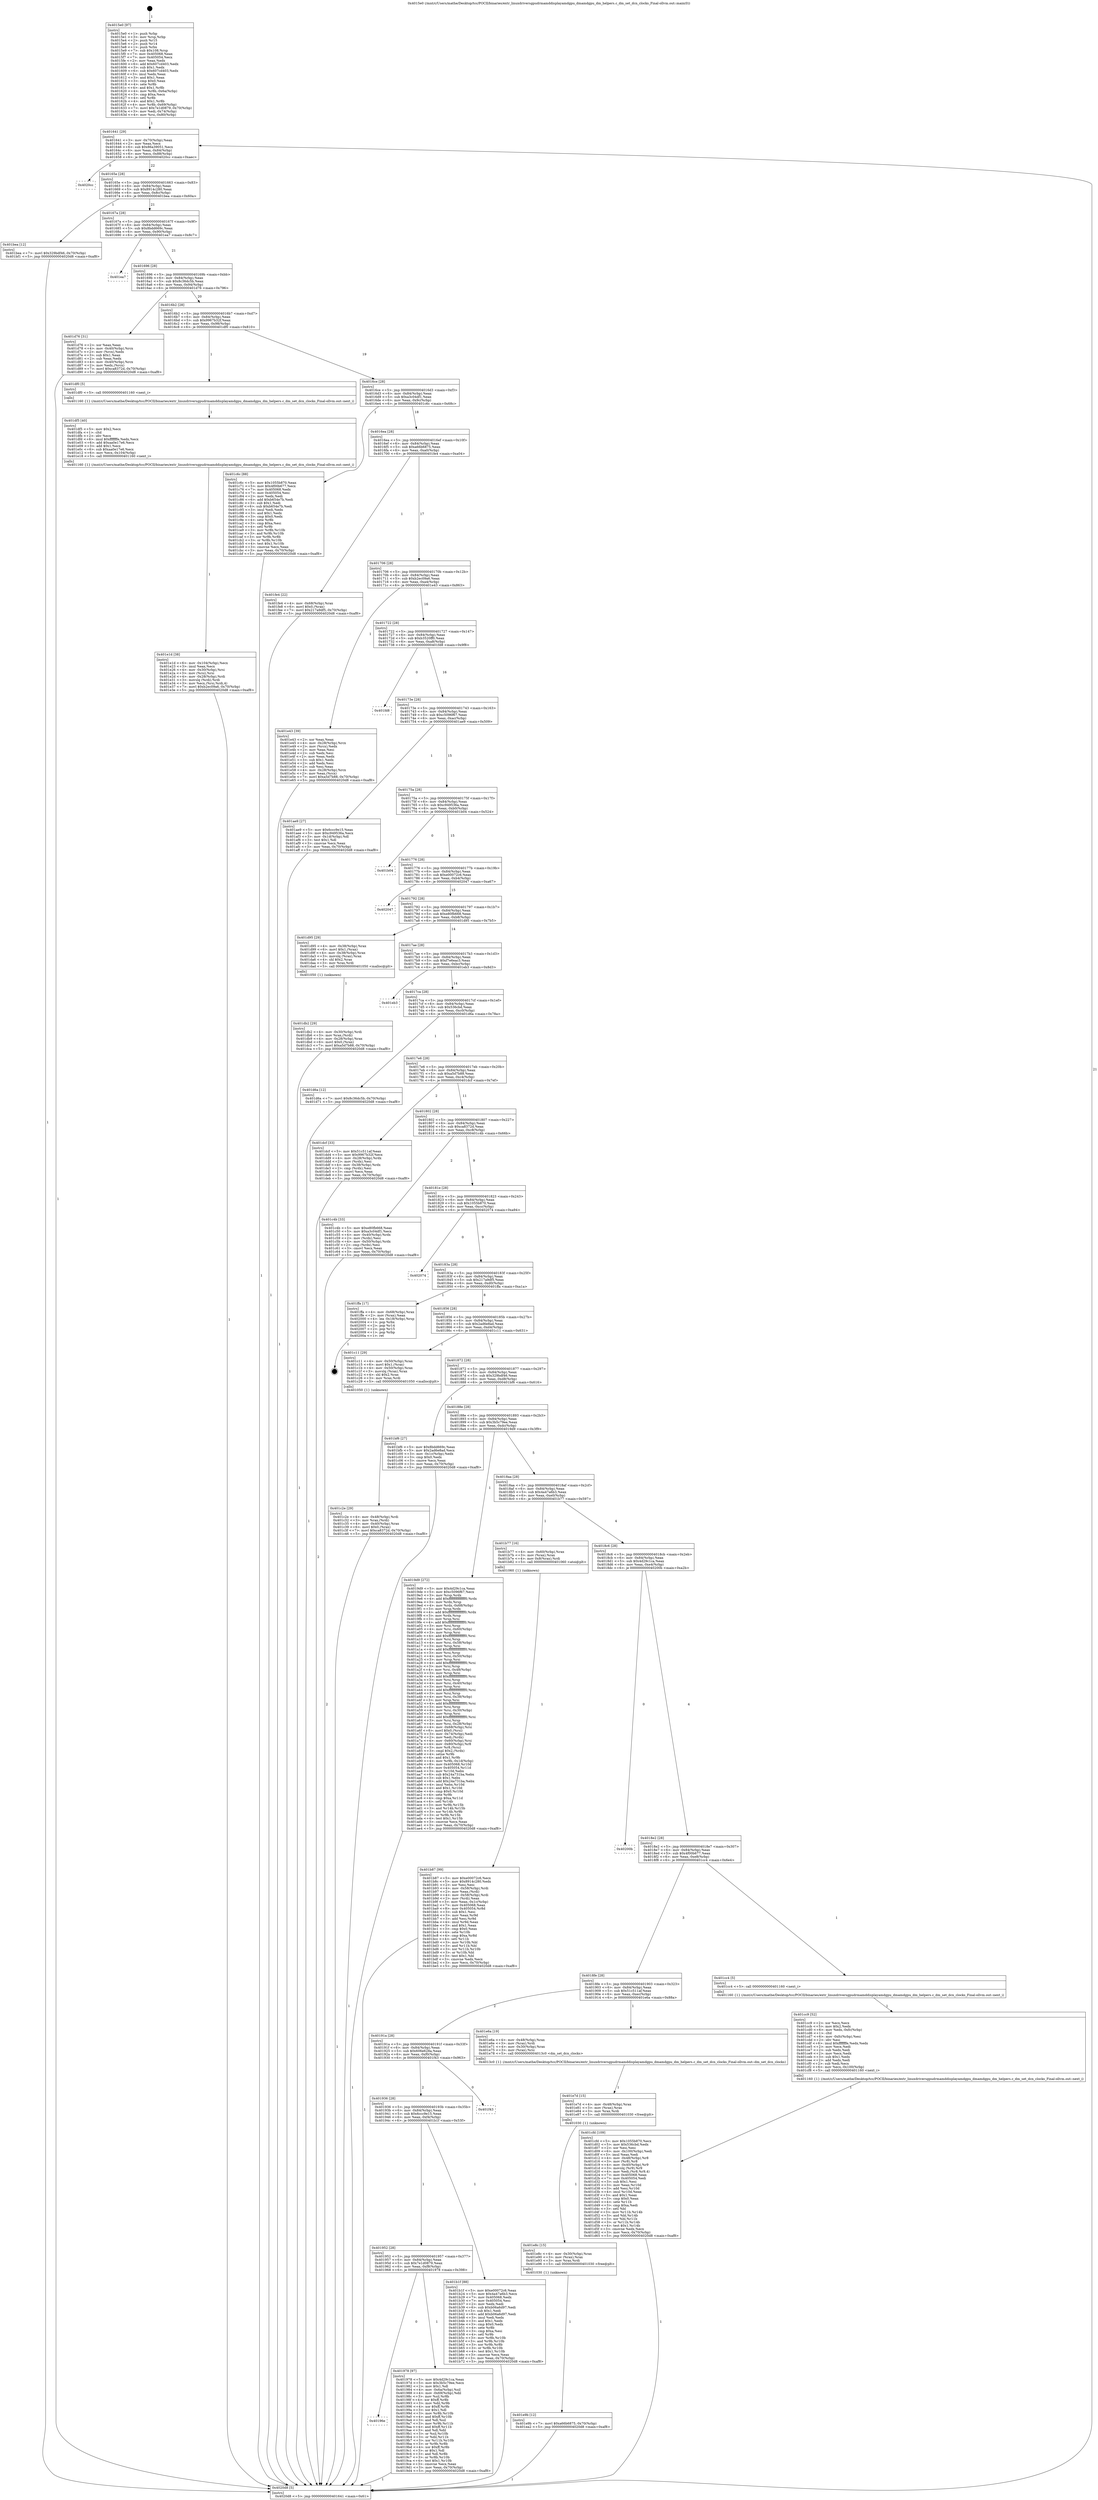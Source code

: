 digraph "0x4015e0" {
  label = "0x4015e0 (/mnt/c/Users/mathe/Desktop/tcc/POCII/binaries/extr_linuxdriversgpudrmamddisplayamdgpu_dmamdgpu_dm_helpers.c_dm_set_dcn_clocks_Final-ollvm.out::main(0))"
  labelloc = "t"
  node[shape=record]

  Entry [label="",width=0.3,height=0.3,shape=circle,fillcolor=black,style=filled]
  "0x401641" [label="{
     0x401641 [29]\l
     | [instrs]\l
     &nbsp;&nbsp;0x401641 \<+3\>: mov -0x70(%rbp),%eax\l
     &nbsp;&nbsp;0x401644 \<+2\>: mov %eax,%ecx\l
     &nbsp;&nbsp;0x401646 \<+6\>: sub $0x86a39051,%ecx\l
     &nbsp;&nbsp;0x40164c \<+6\>: mov %eax,-0x84(%rbp)\l
     &nbsp;&nbsp;0x401652 \<+6\>: mov %ecx,-0x88(%rbp)\l
     &nbsp;&nbsp;0x401658 \<+6\>: je 00000000004020cc \<main+0xaec\>\l
  }"]
  "0x4020cc" [label="{
     0x4020cc\l
  }", style=dashed]
  "0x40165e" [label="{
     0x40165e [28]\l
     | [instrs]\l
     &nbsp;&nbsp;0x40165e \<+5\>: jmp 0000000000401663 \<main+0x83\>\l
     &nbsp;&nbsp;0x401663 \<+6\>: mov -0x84(%rbp),%eax\l
     &nbsp;&nbsp;0x401669 \<+5\>: sub $0x8914c280,%eax\l
     &nbsp;&nbsp;0x40166e \<+6\>: mov %eax,-0x8c(%rbp)\l
     &nbsp;&nbsp;0x401674 \<+6\>: je 0000000000401bea \<main+0x60a\>\l
  }"]
  Exit [label="",width=0.3,height=0.3,shape=circle,fillcolor=black,style=filled,peripheries=2]
  "0x401bea" [label="{
     0x401bea [12]\l
     | [instrs]\l
     &nbsp;&nbsp;0x401bea \<+7\>: movl $0x329bdf46,-0x70(%rbp)\l
     &nbsp;&nbsp;0x401bf1 \<+5\>: jmp 00000000004020d8 \<main+0xaf8\>\l
  }"]
  "0x40167a" [label="{
     0x40167a [28]\l
     | [instrs]\l
     &nbsp;&nbsp;0x40167a \<+5\>: jmp 000000000040167f \<main+0x9f\>\l
     &nbsp;&nbsp;0x40167f \<+6\>: mov -0x84(%rbp),%eax\l
     &nbsp;&nbsp;0x401685 \<+5\>: sub $0x8bdd669c,%eax\l
     &nbsp;&nbsp;0x40168a \<+6\>: mov %eax,-0x90(%rbp)\l
     &nbsp;&nbsp;0x401690 \<+6\>: je 0000000000401ea7 \<main+0x8c7\>\l
  }"]
  "0x401e9b" [label="{
     0x401e9b [12]\l
     | [instrs]\l
     &nbsp;&nbsp;0x401e9b \<+7\>: movl $0xa66b6875,-0x70(%rbp)\l
     &nbsp;&nbsp;0x401ea2 \<+5\>: jmp 00000000004020d8 \<main+0xaf8\>\l
  }"]
  "0x401ea7" [label="{
     0x401ea7\l
  }", style=dashed]
  "0x401696" [label="{
     0x401696 [28]\l
     | [instrs]\l
     &nbsp;&nbsp;0x401696 \<+5\>: jmp 000000000040169b \<main+0xbb\>\l
     &nbsp;&nbsp;0x40169b \<+6\>: mov -0x84(%rbp),%eax\l
     &nbsp;&nbsp;0x4016a1 \<+5\>: sub $0x8c36dc5b,%eax\l
     &nbsp;&nbsp;0x4016a6 \<+6\>: mov %eax,-0x94(%rbp)\l
     &nbsp;&nbsp;0x4016ac \<+6\>: je 0000000000401d76 \<main+0x796\>\l
  }"]
  "0x401e8c" [label="{
     0x401e8c [15]\l
     | [instrs]\l
     &nbsp;&nbsp;0x401e8c \<+4\>: mov -0x30(%rbp),%rax\l
     &nbsp;&nbsp;0x401e90 \<+3\>: mov (%rax),%rax\l
     &nbsp;&nbsp;0x401e93 \<+3\>: mov %rax,%rdi\l
     &nbsp;&nbsp;0x401e96 \<+5\>: call 0000000000401030 \<free@plt\>\l
     | [calls]\l
     &nbsp;&nbsp;0x401030 \{1\} (unknown)\l
  }"]
  "0x401d76" [label="{
     0x401d76 [31]\l
     | [instrs]\l
     &nbsp;&nbsp;0x401d76 \<+2\>: xor %eax,%eax\l
     &nbsp;&nbsp;0x401d78 \<+4\>: mov -0x40(%rbp),%rcx\l
     &nbsp;&nbsp;0x401d7c \<+2\>: mov (%rcx),%edx\l
     &nbsp;&nbsp;0x401d7e \<+3\>: sub $0x1,%eax\l
     &nbsp;&nbsp;0x401d81 \<+2\>: sub %eax,%edx\l
     &nbsp;&nbsp;0x401d83 \<+4\>: mov -0x40(%rbp),%rcx\l
     &nbsp;&nbsp;0x401d87 \<+2\>: mov %edx,(%rcx)\l
     &nbsp;&nbsp;0x401d89 \<+7\>: movl $0xca8372d,-0x70(%rbp)\l
     &nbsp;&nbsp;0x401d90 \<+5\>: jmp 00000000004020d8 \<main+0xaf8\>\l
  }"]
  "0x4016b2" [label="{
     0x4016b2 [28]\l
     | [instrs]\l
     &nbsp;&nbsp;0x4016b2 \<+5\>: jmp 00000000004016b7 \<main+0xd7\>\l
     &nbsp;&nbsp;0x4016b7 \<+6\>: mov -0x84(%rbp),%eax\l
     &nbsp;&nbsp;0x4016bd \<+5\>: sub $0x9967b32f,%eax\l
     &nbsp;&nbsp;0x4016c2 \<+6\>: mov %eax,-0x98(%rbp)\l
     &nbsp;&nbsp;0x4016c8 \<+6\>: je 0000000000401df0 \<main+0x810\>\l
  }"]
  "0x401e7d" [label="{
     0x401e7d [15]\l
     | [instrs]\l
     &nbsp;&nbsp;0x401e7d \<+4\>: mov -0x48(%rbp),%rax\l
     &nbsp;&nbsp;0x401e81 \<+3\>: mov (%rax),%rax\l
     &nbsp;&nbsp;0x401e84 \<+3\>: mov %rax,%rdi\l
     &nbsp;&nbsp;0x401e87 \<+5\>: call 0000000000401030 \<free@plt\>\l
     | [calls]\l
     &nbsp;&nbsp;0x401030 \{1\} (unknown)\l
  }"]
  "0x401df0" [label="{
     0x401df0 [5]\l
     | [instrs]\l
     &nbsp;&nbsp;0x401df0 \<+5\>: call 0000000000401160 \<next_i\>\l
     | [calls]\l
     &nbsp;&nbsp;0x401160 \{1\} (/mnt/c/Users/mathe/Desktop/tcc/POCII/binaries/extr_linuxdriversgpudrmamddisplayamdgpu_dmamdgpu_dm_helpers.c_dm_set_dcn_clocks_Final-ollvm.out::next_i)\l
  }"]
  "0x4016ce" [label="{
     0x4016ce [28]\l
     | [instrs]\l
     &nbsp;&nbsp;0x4016ce \<+5\>: jmp 00000000004016d3 \<main+0xf3\>\l
     &nbsp;&nbsp;0x4016d3 \<+6\>: mov -0x84(%rbp),%eax\l
     &nbsp;&nbsp;0x4016d9 \<+5\>: sub $0xa3c04df1,%eax\l
     &nbsp;&nbsp;0x4016de \<+6\>: mov %eax,-0x9c(%rbp)\l
     &nbsp;&nbsp;0x4016e4 \<+6\>: je 0000000000401c6c \<main+0x68c\>\l
  }"]
  "0x401e1d" [label="{
     0x401e1d [38]\l
     | [instrs]\l
     &nbsp;&nbsp;0x401e1d \<+6\>: mov -0x104(%rbp),%ecx\l
     &nbsp;&nbsp;0x401e23 \<+3\>: imul %eax,%ecx\l
     &nbsp;&nbsp;0x401e26 \<+4\>: mov -0x30(%rbp),%rsi\l
     &nbsp;&nbsp;0x401e2a \<+3\>: mov (%rsi),%rsi\l
     &nbsp;&nbsp;0x401e2d \<+4\>: mov -0x28(%rbp),%rdi\l
     &nbsp;&nbsp;0x401e31 \<+3\>: movslq (%rdi),%rdi\l
     &nbsp;&nbsp;0x401e34 \<+3\>: mov %ecx,(%rsi,%rdi,4)\l
     &nbsp;&nbsp;0x401e37 \<+7\>: movl $0xb2ec09a6,-0x70(%rbp)\l
     &nbsp;&nbsp;0x401e3e \<+5\>: jmp 00000000004020d8 \<main+0xaf8\>\l
  }"]
  "0x401c6c" [label="{
     0x401c6c [88]\l
     | [instrs]\l
     &nbsp;&nbsp;0x401c6c \<+5\>: mov $0x1055b870,%eax\l
     &nbsp;&nbsp;0x401c71 \<+5\>: mov $0x4f00b677,%ecx\l
     &nbsp;&nbsp;0x401c76 \<+7\>: mov 0x405068,%edx\l
     &nbsp;&nbsp;0x401c7d \<+7\>: mov 0x405054,%esi\l
     &nbsp;&nbsp;0x401c84 \<+2\>: mov %edx,%edi\l
     &nbsp;&nbsp;0x401c86 \<+6\>: add $0xb654e7b,%edi\l
     &nbsp;&nbsp;0x401c8c \<+3\>: sub $0x1,%edi\l
     &nbsp;&nbsp;0x401c8f \<+6\>: sub $0xb654e7b,%edi\l
     &nbsp;&nbsp;0x401c95 \<+3\>: imul %edi,%edx\l
     &nbsp;&nbsp;0x401c98 \<+3\>: and $0x1,%edx\l
     &nbsp;&nbsp;0x401c9b \<+3\>: cmp $0x0,%edx\l
     &nbsp;&nbsp;0x401c9e \<+4\>: sete %r8b\l
     &nbsp;&nbsp;0x401ca2 \<+3\>: cmp $0xa,%esi\l
     &nbsp;&nbsp;0x401ca5 \<+4\>: setl %r9b\l
     &nbsp;&nbsp;0x401ca9 \<+3\>: mov %r8b,%r10b\l
     &nbsp;&nbsp;0x401cac \<+3\>: and %r9b,%r10b\l
     &nbsp;&nbsp;0x401caf \<+3\>: xor %r9b,%r8b\l
     &nbsp;&nbsp;0x401cb2 \<+3\>: or %r8b,%r10b\l
     &nbsp;&nbsp;0x401cb5 \<+4\>: test $0x1,%r10b\l
     &nbsp;&nbsp;0x401cb9 \<+3\>: cmovne %ecx,%eax\l
     &nbsp;&nbsp;0x401cbc \<+3\>: mov %eax,-0x70(%rbp)\l
     &nbsp;&nbsp;0x401cbf \<+5\>: jmp 00000000004020d8 \<main+0xaf8\>\l
  }"]
  "0x4016ea" [label="{
     0x4016ea [28]\l
     | [instrs]\l
     &nbsp;&nbsp;0x4016ea \<+5\>: jmp 00000000004016ef \<main+0x10f\>\l
     &nbsp;&nbsp;0x4016ef \<+6\>: mov -0x84(%rbp),%eax\l
     &nbsp;&nbsp;0x4016f5 \<+5\>: sub $0xa66b6875,%eax\l
     &nbsp;&nbsp;0x4016fa \<+6\>: mov %eax,-0xa0(%rbp)\l
     &nbsp;&nbsp;0x401700 \<+6\>: je 0000000000401fe4 \<main+0xa04\>\l
  }"]
  "0x401df5" [label="{
     0x401df5 [40]\l
     | [instrs]\l
     &nbsp;&nbsp;0x401df5 \<+5\>: mov $0x2,%ecx\l
     &nbsp;&nbsp;0x401dfa \<+1\>: cltd\l
     &nbsp;&nbsp;0x401dfb \<+2\>: idiv %ecx\l
     &nbsp;&nbsp;0x401dfd \<+6\>: imul $0xfffffffe,%edx,%ecx\l
     &nbsp;&nbsp;0x401e03 \<+6\>: add $0xaa0e17e6,%ecx\l
     &nbsp;&nbsp;0x401e09 \<+3\>: add $0x1,%ecx\l
     &nbsp;&nbsp;0x401e0c \<+6\>: sub $0xaa0e17e6,%ecx\l
     &nbsp;&nbsp;0x401e12 \<+6\>: mov %ecx,-0x104(%rbp)\l
     &nbsp;&nbsp;0x401e18 \<+5\>: call 0000000000401160 \<next_i\>\l
     | [calls]\l
     &nbsp;&nbsp;0x401160 \{1\} (/mnt/c/Users/mathe/Desktop/tcc/POCII/binaries/extr_linuxdriversgpudrmamddisplayamdgpu_dmamdgpu_dm_helpers.c_dm_set_dcn_clocks_Final-ollvm.out::next_i)\l
  }"]
  "0x401fe4" [label="{
     0x401fe4 [22]\l
     | [instrs]\l
     &nbsp;&nbsp;0x401fe4 \<+4\>: mov -0x68(%rbp),%rax\l
     &nbsp;&nbsp;0x401fe8 \<+6\>: movl $0x0,(%rax)\l
     &nbsp;&nbsp;0x401fee \<+7\>: movl $0x217a9df5,-0x70(%rbp)\l
     &nbsp;&nbsp;0x401ff5 \<+5\>: jmp 00000000004020d8 \<main+0xaf8\>\l
  }"]
  "0x401706" [label="{
     0x401706 [28]\l
     | [instrs]\l
     &nbsp;&nbsp;0x401706 \<+5\>: jmp 000000000040170b \<main+0x12b\>\l
     &nbsp;&nbsp;0x40170b \<+6\>: mov -0x84(%rbp),%eax\l
     &nbsp;&nbsp;0x401711 \<+5\>: sub $0xb2ec09a6,%eax\l
     &nbsp;&nbsp;0x401716 \<+6\>: mov %eax,-0xa4(%rbp)\l
     &nbsp;&nbsp;0x40171c \<+6\>: je 0000000000401e43 \<main+0x863\>\l
  }"]
  "0x401db2" [label="{
     0x401db2 [29]\l
     | [instrs]\l
     &nbsp;&nbsp;0x401db2 \<+4\>: mov -0x30(%rbp),%rdi\l
     &nbsp;&nbsp;0x401db6 \<+3\>: mov %rax,(%rdi)\l
     &nbsp;&nbsp;0x401db9 \<+4\>: mov -0x28(%rbp),%rax\l
     &nbsp;&nbsp;0x401dbd \<+6\>: movl $0x0,(%rax)\l
     &nbsp;&nbsp;0x401dc3 \<+7\>: movl $0xa5d7b88,-0x70(%rbp)\l
     &nbsp;&nbsp;0x401dca \<+5\>: jmp 00000000004020d8 \<main+0xaf8\>\l
  }"]
  "0x401e43" [label="{
     0x401e43 [39]\l
     | [instrs]\l
     &nbsp;&nbsp;0x401e43 \<+2\>: xor %eax,%eax\l
     &nbsp;&nbsp;0x401e45 \<+4\>: mov -0x28(%rbp),%rcx\l
     &nbsp;&nbsp;0x401e49 \<+2\>: mov (%rcx),%edx\l
     &nbsp;&nbsp;0x401e4b \<+2\>: mov %eax,%esi\l
     &nbsp;&nbsp;0x401e4d \<+2\>: sub %edx,%esi\l
     &nbsp;&nbsp;0x401e4f \<+2\>: mov %eax,%edx\l
     &nbsp;&nbsp;0x401e51 \<+3\>: sub $0x1,%edx\l
     &nbsp;&nbsp;0x401e54 \<+2\>: add %edx,%esi\l
     &nbsp;&nbsp;0x401e56 \<+2\>: sub %esi,%eax\l
     &nbsp;&nbsp;0x401e58 \<+4\>: mov -0x28(%rbp),%rcx\l
     &nbsp;&nbsp;0x401e5c \<+2\>: mov %eax,(%rcx)\l
     &nbsp;&nbsp;0x401e5e \<+7\>: movl $0xa5d7b88,-0x70(%rbp)\l
     &nbsp;&nbsp;0x401e65 \<+5\>: jmp 00000000004020d8 \<main+0xaf8\>\l
  }"]
  "0x401722" [label="{
     0x401722 [28]\l
     | [instrs]\l
     &nbsp;&nbsp;0x401722 \<+5\>: jmp 0000000000401727 \<main+0x147\>\l
     &nbsp;&nbsp;0x401727 \<+6\>: mov -0x84(%rbp),%eax\l
     &nbsp;&nbsp;0x40172d \<+5\>: sub $0xb3520ff0,%eax\l
     &nbsp;&nbsp;0x401732 \<+6\>: mov %eax,-0xa8(%rbp)\l
     &nbsp;&nbsp;0x401738 \<+6\>: je 0000000000401fd8 \<main+0x9f8\>\l
  }"]
  "0x401cfd" [label="{
     0x401cfd [109]\l
     | [instrs]\l
     &nbsp;&nbsp;0x401cfd \<+5\>: mov $0x1055b870,%ecx\l
     &nbsp;&nbsp;0x401d02 \<+5\>: mov $0x536cbd,%edx\l
     &nbsp;&nbsp;0x401d07 \<+2\>: xor %esi,%esi\l
     &nbsp;&nbsp;0x401d09 \<+6\>: mov -0x100(%rbp),%edi\l
     &nbsp;&nbsp;0x401d0f \<+3\>: imul %eax,%edi\l
     &nbsp;&nbsp;0x401d12 \<+4\>: mov -0x48(%rbp),%r8\l
     &nbsp;&nbsp;0x401d16 \<+3\>: mov (%r8),%r8\l
     &nbsp;&nbsp;0x401d19 \<+4\>: mov -0x40(%rbp),%r9\l
     &nbsp;&nbsp;0x401d1d \<+3\>: movslq (%r9),%r9\l
     &nbsp;&nbsp;0x401d20 \<+4\>: mov %edi,(%r8,%r9,4)\l
     &nbsp;&nbsp;0x401d24 \<+7\>: mov 0x405068,%eax\l
     &nbsp;&nbsp;0x401d2b \<+7\>: mov 0x405054,%edi\l
     &nbsp;&nbsp;0x401d32 \<+3\>: sub $0x1,%esi\l
     &nbsp;&nbsp;0x401d35 \<+3\>: mov %eax,%r10d\l
     &nbsp;&nbsp;0x401d38 \<+3\>: add %esi,%r10d\l
     &nbsp;&nbsp;0x401d3b \<+4\>: imul %r10d,%eax\l
     &nbsp;&nbsp;0x401d3f \<+3\>: and $0x1,%eax\l
     &nbsp;&nbsp;0x401d42 \<+3\>: cmp $0x0,%eax\l
     &nbsp;&nbsp;0x401d45 \<+4\>: sete %r11b\l
     &nbsp;&nbsp;0x401d49 \<+3\>: cmp $0xa,%edi\l
     &nbsp;&nbsp;0x401d4c \<+3\>: setl %bl\l
     &nbsp;&nbsp;0x401d4f \<+3\>: mov %r11b,%r14b\l
     &nbsp;&nbsp;0x401d52 \<+3\>: and %bl,%r14b\l
     &nbsp;&nbsp;0x401d55 \<+3\>: xor %bl,%r11b\l
     &nbsp;&nbsp;0x401d58 \<+3\>: or %r11b,%r14b\l
     &nbsp;&nbsp;0x401d5b \<+4\>: test $0x1,%r14b\l
     &nbsp;&nbsp;0x401d5f \<+3\>: cmovne %edx,%ecx\l
     &nbsp;&nbsp;0x401d62 \<+3\>: mov %ecx,-0x70(%rbp)\l
     &nbsp;&nbsp;0x401d65 \<+5\>: jmp 00000000004020d8 \<main+0xaf8\>\l
  }"]
  "0x401fd8" [label="{
     0x401fd8\l
  }", style=dashed]
  "0x40173e" [label="{
     0x40173e [28]\l
     | [instrs]\l
     &nbsp;&nbsp;0x40173e \<+5\>: jmp 0000000000401743 \<main+0x163\>\l
     &nbsp;&nbsp;0x401743 \<+6\>: mov -0x84(%rbp),%eax\l
     &nbsp;&nbsp;0x401749 \<+5\>: sub $0xc5096f67,%eax\l
     &nbsp;&nbsp;0x40174e \<+6\>: mov %eax,-0xac(%rbp)\l
     &nbsp;&nbsp;0x401754 \<+6\>: je 0000000000401ae9 \<main+0x509\>\l
  }"]
  "0x401cc9" [label="{
     0x401cc9 [52]\l
     | [instrs]\l
     &nbsp;&nbsp;0x401cc9 \<+2\>: xor %ecx,%ecx\l
     &nbsp;&nbsp;0x401ccb \<+5\>: mov $0x2,%edx\l
     &nbsp;&nbsp;0x401cd0 \<+6\>: mov %edx,-0xfc(%rbp)\l
     &nbsp;&nbsp;0x401cd6 \<+1\>: cltd\l
     &nbsp;&nbsp;0x401cd7 \<+6\>: mov -0xfc(%rbp),%esi\l
     &nbsp;&nbsp;0x401cdd \<+2\>: idiv %esi\l
     &nbsp;&nbsp;0x401cdf \<+6\>: imul $0xfffffffe,%edx,%edx\l
     &nbsp;&nbsp;0x401ce5 \<+2\>: mov %ecx,%edi\l
     &nbsp;&nbsp;0x401ce7 \<+2\>: sub %edx,%edi\l
     &nbsp;&nbsp;0x401ce9 \<+2\>: mov %ecx,%edx\l
     &nbsp;&nbsp;0x401ceb \<+3\>: sub $0x1,%edx\l
     &nbsp;&nbsp;0x401cee \<+2\>: add %edx,%edi\l
     &nbsp;&nbsp;0x401cf0 \<+2\>: sub %edi,%ecx\l
     &nbsp;&nbsp;0x401cf2 \<+6\>: mov %ecx,-0x100(%rbp)\l
     &nbsp;&nbsp;0x401cf8 \<+5\>: call 0000000000401160 \<next_i\>\l
     | [calls]\l
     &nbsp;&nbsp;0x401160 \{1\} (/mnt/c/Users/mathe/Desktop/tcc/POCII/binaries/extr_linuxdriversgpudrmamddisplayamdgpu_dmamdgpu_dm_helpers.c_dm_set_dcn_clocks_Final-ollvm.out::next_i)\l
  }"]
  "0x401ae9" [label="{
     0x401ae9 [27]\l
     | [instrs]\l
     &nbsp;&nbsp;0x401ae9 \<+5\>: mov $0x6ccc9e15,%eax\l
     &nbsp;&nbsp;0x401aee \<+5\>: mov $0xc949536a,%ecx\l
     &nbsp;&nbsp;0x401af3 \<+3\>: mov -0x1d(%rbp),%dl\l
     &nbsp;&nbsp;0x401af6 \<+3\>: test $0x1,%dl\l
     &nbsp;&nbsp;0x401af9 \<+3\>: cmovne %ecx,%eax\l
     &nbsp;&nbsp;0x401afc \<+3\>: mov %eax,-0x70(%rbp)\l
     &nbsp;&nbsp;0x401aff \<+5\>: jmp 00000000004020d8 \<main+0xaf8\>\l
  }"]
  "0x40175a" [label="{
     0x40175a [28]\l
     | [instrs]\l
     &nbsp;&nbsp;0x40175a \<+5\>: jmp 000000000040175f \<main+0x17f\>\l
     &nbsp;&nbsp;0x40175f \<+6\>: mov -0x84(%rbp),%eax\l
     &nbsp;&nbsp;0x401765 \<+5\>: sub $0xc949536a,%eax\l
     &nbsp;&nbsp;0x40176a \<+6\>: mov %eax,-0xb0(%rbp)\l
     &nbsp;&nbsp;0x401770 \<+6\>: je 0000000000401b04 \<main+0x524\>\l
  }"]
  "0x401c2e" [label="{
     0x401c2e [29]\l
     | [instrs]\l
     &nbsp;&nbsp;0x401c2e \<+4\>: mov -0x48(%rbp),%rdi\l
     &nbsp;&nbsp;0x401c32 \<+3\>: mov %rax,(%rdi)\l
     &nbsp;&nbsp;0x401c35 \<+4\>: mov -0x40(%rbp),%rax\l
     &nbsp;&nbsp;0x401c39 \<+6\>: movl $0x0,(%rax)\l
     &nbsp;&nbsp;0x401c3f \<+7\>: movl $0xca8372d,-0x70(%rbp)\l
     &nbsp;&nbsp;0x401c46 \<+5\>: jmp 00000000004020d8 \<main+0xaf8\>\l
  }"]
  "0x401b04" [label="{
     0x401b04\l
  }", style=dashed]
  "0x401776" [label="{
     0x401776 [28]\l
     | [instrs]\l
     &nbsp;&nbsp;0x401776 \<+5\>: jmp 000000000040177b \<main+0x19b\>\l
     &nbsp;&nbsp;0x40177b \<+6\>: mov -0x84(%rbp),%eax\l
     &nbsp;&nbsp;0x401781 \<+5\>: sub $0xe00072c6,%eax\l
     &nbsp;&nbsp;0x401786 \<+6\>: mov %eax,-0xb4(%rbp)\l
     &nbsp;&nbsp;0x40178c \<+6\>: je 0000000000402047 \<main+0xa67\>\l
  }"]
  "0x401b87" [label="{
     0x401b87 [99]\l
     | [instrs]\l
     &nbsp;&nbsp;0x401b87 \<+5\>: mov $0xe00072c6,%ecx\l
     &nbsp;&nbsp;0x401b8c \<+5\>: mov $0x8914c280,%edx\l
     &nbsp;&nbsp;0x401b91 \<+2\>: xor %esi,%esi\l
     &nbsp;&nbsp;0x401b93 \<+4\>: mov -0x58(%rbp),%rdi\l
     &nbsp;&nbsp;0x401b97 \<+2\>: mov %eax,(%rdi)\l
     &nbsp;&nbsp;0x401b99 \<+4\>: mov -0x58(%rbp),%rdi\l
     &nbsp;&nbsp;0x401b9d \<+2\>: mov (%rdi),%eax\l
     &nbsp;&nbsp;0x401b9f \<+3\>: mov %eax,-0x1c(%rbp)\l
     &nbsp;&nbsp;0x401ba2 \<+7\>: mov 0x405068,%eax\l
     &nbsp;&nbsp;0x401ba9 \<+8\>: mov 0x405054,%r8d\l
     &nbsp;&nbsp;0x401bb1 \<+3\>: sub $0x1,%esi\l
     &nbsp;&nbsp;0x401bb4 \<+3\>: mov %eax,%r9d\l
     &nbsp;&nbsp;0x401bb7 \<+3\>: add %esi,%r9d\l
     &nbsp;&nbsp;0x401bba \<+4\>: imul %r9d,%eax\l
     &nbsp;&nbsp;0x401bbe \<+3\>: and $0x1,%eax\l
     &nbsp;&nbsp;0x401bc1 \<+3\>: cmp $0x0,%eax\l
     &nbsp;&nbsp;0x401bc4 \<+4\>: sete %r10b\l
     &nbsp;&nbsp;0x401bc8 \<+4\>: cmp $0xa,%r8d\l
     &nbsp;&nbsp;0x401bcc \<+4\>: setl %r11b\l
     &nbsp;&nbsp;0x401bd0 \<+3\>: mov %r10b,%bl\l
     &nbsp;&nbsp;0x401bd3 \<+3\>: and %r11b,%bl\l
     &nbsp;&nbsp;0x401bd6 \<+3\>: xor %r11b,%r10b\l
     &nbsp;&nbsp;0x401bd9 \<+3\>: or %r10b,%bl\l
     &nbsp;&nbsp;0x401bdc \<+3\>: test $0x1,%bl\l
     &nbsp;&nbsp;0x401bdf \<+3\>: cmovne %edx,%ecx\l
     &nbsp;&nbsp;0x401be2 \<+3\>: mov %ecx,-0x70(%rbp)\l
     &nbsp;&nbsp;0x401be5 \<+5\>: jmp 00000000004020d8 \<main+0xaf8\>\l
  }"]
  "0x402047" [label="{
     0x402047\l
  }", style=dashed]
  "0x401792" [label="{
     0x401792 [28]\l
     | [instrs]\l
     &nbsp;&nbsp;0x401792 \<+5\>: jmp 0000000000401797 \<main+0x1b7\>\l
     &nbsp;&nbsp;0x401797 \<+6\>: mov -0x84(%rbp),%eax\l
     &nbsp;&nbsp;0x40179d \<+5\>: sub $0xe80fb668,%eax\l
     &nbsp;&nbsp;0x4017a2 \<+6\>: mov %eax,-0xb8(%rbp)\l
     &nbsp;&nbsp;0x4017a8 \<+6\>: je 0000000000401d95 \<main+0x7b5\>\l
  }"]
  "0x4015e0" [label="{
     0x4015e0 [97]\l
     | [instrs]\l
     &nbsp;&nbsp;0x4015e0 \<+1\>: push %rbp\l
     &nbsp;&nbsp;0x4015e1 \<+3\>: mov %rsp,%rbp\l
     &nbsp;&nbsp;0x4015e4 \<+2\>: push %r15\l
     &nbsp;&nbsp;0x4015e6 \<+2\>: push %r14\l
     &nbsp;&nbsp;0x4015e8 \<+1\>: push %rbx\l
     &nbsp;&nbsp;0x4015e9 \<+7\>: sub $0x108,%rsp\l
     &nbsp;&nbsp;0x4015f0 \<+7\>: mov 0x405068,%eax\l
     &nbsp;&nbsp;0x4015f7 \<+7\>: mov 0x405054,%ecx\l
     &nbsp;&nbsp;0x4015fe \<+2\>: mov %eax,%edx\l
     &nbsp;&nbsp;0x401600 \<+6\>: add $0x607cd403,%edx\l
     &nbsp;&nbsp;0x401606 \<+3\>: sub $0x1,%edx\l
     &nbsp;&nbsp;0x401609 \<+6\>: sub $0x607cd403,%edx\l
     &nbsp;&nbsp;0x40160f \<+3\>: imul %edx,%eax\l
     &nbsp;&nbsp;0x401612 \<+3\>: and $0x1,%eax\l
     &nbsp;&nbsp;0x401615 \<+3\>: cmp $0x0,%eax\l
     &nbsp;&nbsp;0x401618 \<+4\>: sete %r8b\l
     &nbsp;&nbsp;0x40161c \<+4\>: and $0x1,%r8b\l
     &nbsp;&nbsp;0x401620 \<+4\>: mov %r8b,-0x6a(%rbp)\l
     &nbsp;&nbsp;0x401624 \<+3\>: cmp $0xa,%ecx\l
     &nbsp;&nbsp;0x401627 \<+4\>: setl %r8b\l
     &nbsp;&nbsp;0x40162b \<+4\>: and $0x1,%r8b\l
     &nbsp;&nbsp;0x40162f \<+4\>: mov %r8b,-0x69(%rbp)\l
     &nbsp;&nbsp;0x401633 \<+7\>: movl $0x7e1d0879,-0x70(%rbp)\l
     &nbsp;&nbsp;0x40163a \<+3\>: mov %edi,-0x74(%rbp)\l
     &nbsp;&nbsp;0x40163d \<+4\>: mov %rsi,-0x80(%rbp)\l
  }"]
  "0x401d95" [label="{
     0x401d95 [29]\l
     | [instrs]\l
     &nbsp;&nbsp;0x401d95 \<+4\>: mov -0x38(%rbp),%rax\l
     &nbsp;&nbsp;0x401d99 \<+6\>: movl $0x1,(%rax)\l
     &nbsp;&nbsp;0x401d9f \<+4\>: mov -0x38(%rbp),%rax\l
     &nbsp;&nbsp;0x401da3 \<+3\>: movslq (%rax),%rax\l
     &nbsp;&nbsp;0x401da6 \<+4\>: shl $0x2,%rax\l
     &nbsp;&nbsp;0x401daa \<+3\>: mov %rax,%rdi\l
     &nbsp;&nbsp;0x401dad \<+5\>: call 0000000000401050 \<malloc@plt\>\l
     | [calls]\l
     &nbsp;&nbsp;0x401050 \{1\} (unknown)\l
  }"]
  "0x4017ae" [label="{
     0x4017ae [28]\l
     | [instrs]\l
     &nbsp;&nbsp;0x4017ae \<+5\>: jmp 00000000004017b3 \<main+0x1d3\>\l
     &nbsp;&nbsp;0x4017b3 \<+6\>: mov -0x84(%rbp),%eax\l
     &nbsp;&nbsp;0x4017b9 \<+5\>: sub $0xf7e6eac3,%eax\l
     &nbsp;&nbsp;0x4017be \<+6\>: mov %eax,-0xbc(%rbp)\l
     &nbsp;&nbsp;0x4017c4 \<+6\>: je 0000000000401eb3 \<main+0x8d3\>\l
  }"]
  "0x4020d8" [label="{
     0x4020d8 [5]\l
     | [instrs]\l
     &nbsp;&nbsp;0x4020d8 \<+5\>: jmp 0000000000401641 \<main+0x61\>\l
  }"]
  "0x401eb3" [label="{
     0x401eb3\l
  }", style=dashed]
  "0x4017ca" [label="{
     0x4017ca [28]\l
     | [instrs]\l
     &nbsp;&nbsp;0x4017ca \<+5\>: jmp 00000000004017cf \<main+0x1ef\>\l
     &nbsp;&nbsp;0x4017cf \<+6\>: mov -0x84(%rbp),%eax\l
     &nbsp;&nbsp;0x4017d5 \<+5\>: sub $0x536cbd,%eax\l
     &nbsp;&nbsp;0x4017da \<+6\>: mov %eax,-0xc0(%rbp)\l
     &nbsp;&nbsp;0x4017e0 \<+6\>: je 0000000000401d6a \<main+0x78a\>\l
  }"]
  "0x40196e" [label="{
     0x40196e\l
  }", style=dashed]
  "0x401d6a" [label="{
     0x401d6a [12]\l
     | [instrs]\l
     &nbsp;&nbsp;0x401d6a \<+7\>: movl $0x8c36dc5b,-0x70(%rbp)\l
     &nbsp;&nbsp;0x401d71 \<+5\>: jmp 00000000004020d8 \<main+0xaf8\>\l
  }"]
  "0x4017e6" [label="{
     0x4017e6 [28]\l
     | [instrs]\l
     &nbsp;&nbsp;0x4017e6 \<+5\>: jmp 00000000004017eb \<main+0x20b\>\l
     &nbsp;&nbsp;0x4017eb \<+6\>: mov -0x84(%rbp),%eax\l
     &nbsp;&nbsp;0x4017f1 \<+5\>: sub $0xa5d7b88,%eax\l
     &nbsp;&nbsp;0x4017f6 \<+6\>: mov %eax,-0xc4(%rbp)\l
     &nbsp;&nbsp;0x4017fc \<+6\>: je 0000000000401dcf \<main+0x7ef\>\l
  }"]
  "0x401978" [label="{
     0x401978 [97]\l
     | [instrs]\l
     &nbsp;&nbsp;0x401978 \<+5\>: mov $0x4d29c1ca,%eax\l
     &nbsp;&nbsp;0x40197d \<+5\>: mov $0x3b5c79ee,%ecx\l
     &nbsp;&nbsp;0x401982 \<+2\>: mov $0x1,%dl\l
     &nbsp;&nbsp;0x401984 \<+4\>: mov -0x6a(%rbp),%sil\l
     &nbsp;&nbsp;0x401988 \<+4\>: mov -0x69(%rbp),%dil\l
     &nbsp;&nbsp;0x40198c \<+3\>: mov %sil,%r8b\l
     &nbsp;&nbsp;0x40198f \<+4\>: xor $0xff,%r8b\l
     &nbsp;&nbsp;0x401993 \<+3\>: mov %dil,%r9b\l
     &nbsp;&nbsp;0x401996 \<+4\>: xor $0xff,%r9b\l
     &nbsp;&nbsp;0x40199a \<+3\>: xor $0x1,%dl\l
     &nbsp;&nbsp;0x40199d \<+3\>: mov %r8b,%r10b\l
     &nbsp;&nbsp;0x4019a0 \<+4\>: and $0xff,%r10b\l
     &nbsp;&nbsp;0x4019a4 \<+3\>: and %dl,%sil\l
     &nbsp;&nbsp;0x4019a7 \<+3\>: mov %r9b,%r11b\l
     &nbsp;&nbsp;0x4019aa \<+4\>: and $0xff,%r11b\l
     &nbsp;&nbsp;0x4019ae \<+3\>: and %dl,%dil\l
     &nbsp;&nbsp;0x4019b1 \<+3\>: or %sil,%r10b\l
     &nbsp;&nbsp;0x4019b4 \<+3\>: or %dil,%r11b\l
     &nbsp;&nbsp;0x4019b7 \<+3\>: xor %r11b,%r10b\l
     &nbsp;&nbsp;0x4019ba \<+3\>: or %r9b,%r8b\l
     &nbsp;&nbsp;0x4019bd \<+4\>: xor $0xff,%r8b\l
     &nbsp;&nbsp;0x4019c1 \<+3\>: or $0x1,%dl\l
     &nbsp;&nbsp;0x4019c4 \<+3\>: and %dl,%r8b\l
     &nbsp;&nbsp;0x4019c7 \<+3\>: or %r8b,%r10b\l
     &nbsp;&nbsp;0x4019ca \<+4\>: test $0x1,%r10b\l
     &nbsp;&nbsp;0x4019ce \<+3\>: cmovne %ecx,%eax\l
     &nbsp;&nbsp;0x4019d1 \<+3\>: mov %eax,-0x70(%rbp)\l
     &nbsp;&nbsp;0x4019d4 \<+5\>: jmp 00000000004020d8 \<main+0xaf8\>\l
  }"]
  "0x401dcf" [label="{
     0x401dcf [33]\l
     | [instrs]\l
     &nbsp;&nbsp;0x401dcf \<+5\>: mov $0x51c511af,%eax\l
     &nbsp;&nbsp;0x401dd4 \<+5\>: mov $0x9967b32f,%ecx\l
     &nbsp;&nbsp;0x401dd9 \<+4\>: mov -0x28(%rbp),%rdx\l
     &nbsp;&nbsp;0x401ddd \<+2\>: mov (%rdx),%esi\l
     &nbsp;&nbsp;0x401ddf \<+4\>: mov -0x38(%rbp),%rdx\l
     &nbsp;&nbsp;0x401de3 \<+2\>: cmp (%rdx),%esi\l
     &nbsp;&nbsp;0x401de5 \<+3\>: cmovl %ecx,%eax\l
     &nbsp;&nbsp;0x401de8 \<+3\>: mov %eax,-0x70(%rbp)\l
     &nbsp;&nbsp;0x401deb \<+5\>: jmp 00000000004020d8 \<main+0xaf8\>\l
  }"]
  "0x401802" [label="{
     0x401802 [28]\l
     | [instrs]\l
     &nbsp;&nbsp;0x401802 \<+5\>: jmp 0000000000401807 \<main+0x227\>\l
     &nbsp;&nbsp;0x401807 \<+6\>: mov -0x84(%rbp),%eax\l
     &nbsp;&nbsp;0x40180d \<+5\>: sub $0xca8372d,%eax\l
     &nbsp;&nbsp;0x401812 \<+6\>: mov %eax,-0xc8(%rbp)\l
     &nbsp;&nbsp;0x401818 \<+6\>: je 0000000000401c4b \<main+0x66b\>\l
  }"]
  "0x401952" [label="{
     0x401952 [28]\l
     | [instrs]\l
     &nbsp;&nbsp;0x401952 \<+5\>: jmp 0000000000401957 \<main+0x377\>\l
     &nbsp;&nbsp;0x401957 \<+6\>: mov -0x84(%rbp),%eax\l
     &nbsp;&nbsp;0x40195d \<+5\>: sub $0x7e1d0879,%eax\l
     &nbsp;&nbsp;0x401962 \<+6\>: mov %eax,-0xf8(%rbp)\l
     &nbsp;&nbsp;0x401968 \<+6\>: je 0000000000401978 \<main+0x398\>\l
  }"]
  "0x401c4b" [label="{
     0x401c4b [33]\l
     | [instrs]\l
     &nbsp;&nbsp;0x401c4b \<+5\>: mov $0xe80fb668,%eax\l
     &nbsp;&nbsp;0x401c50 \<+5\>: mov $0xa3c04df1,%ecx\l
     &nbsp;&nbsp;0x401c55 \<+4\>: mov -0x40(%rbp),%rdx\l
     &nbsp;&nbsp;0x401c59 \<+2\>: mov (%rdx),%esi\l
     &nbsp;&nbsp;0x401c5b \<+4\>: mov -0x50(%rbp),%rdx\l
     &nbsp;&nbsp;0x401c5f \<+2\>: cmp (%rdx),%esi\l
     &nbsp;&nbsp;0x401c61 \<+3\>: cmovl %ecx,%eax\l
     &nbsp;&nbsp;0x401c64 \<+3\>: mov %eax,-0x70(%rbp)\l
     &nbsp;&nbsp;0x401c67 \<+5\>: jmp 00000000004020d8 \<main+0xaf8\>\l
  }"]
  "0x40181e" [label="{
     0x40181e [28]\l
     | [instrs]\l
     &nbsp;&nbsp;0x40181e \<+5\>: jmp 0000000000401823 \<main+0x243\>\l
     &nbsp;&nbsp;0x401823 \<+6\>: mov -0x84(%rbp),%eax\l
     &nbsp;&nbsp;0x401829 \<+5\>: sub $0x1055b870,%eax\l
     &nbsp;&nbsp;0x40182e \<+6\>: mov %eax,-0xcc(%rbp)\l
     &nbsp;&nbsp;0x401834 \<+6\>: je 0000000000402074 \<main+0xa94\>\l
  }"]
  "0x401b1f" [label="{
     0x401b1f [88]\l
     | [instrs]\l
     &nbsp;&nbsp;0x401b1f \<+5\>: mov $0xe00072c6,%eax\l
     &nbsp;&nbsp;0x401b24 \<+5\>: mov $0x4a47a6b3,%ecx\l
     &nbsp;&nbsp;0x401b29 \<+7\>: mov 0x405068,%edx\l
     &nbsp;&nbsp;0x401b30 \<+7\>: mov 0x405054,%esi\l
     &nbsp;&nbsp;0x401b37 \<+2\>: mov %edx,%edi\l
     &nbsp;&nbsp;0x401b39 \<+6\>: sub $0xb06a6d97,%edi\l
     &nbsp;&nbsp;0x401b3f \<+3\>: sub $0x1,%edi\l
     &nbsp;&nbsp;0x401b42 \<+6\>: add $0xb06a6d97,%edi\l
     &nbsp;&nbsp;0x401b48 \<+3\>: imul %edi,%edx\l
     &nbsp;&nbsp;0x401b4b \<+3\>: and $0x1,%edx\l
     &nbsp;&nbsp;0x401b4e \<+3\>: cmp $0x0,%edx\l
     &nbsp;&nbsp;0x401b51 \<+4\>: sete %r8b\l
     &nbsp;&nbsp;0x401b55 \<+3\>: cmp $0xa,%esi\l
     &nbsp;&nbsp;0x401b58 \<+4\>: setl %r9b\l
     &nbsp;&nbsp;0x401b5c \<+3\>: mov %r8b,%r10b\l
     &nbsp;&nbsp;0x401b5f \<+3\>: and %r9b,%r10b\l
     &nbsp;&nbsp;0x401b62 \<+3\>: xor %r9b,%r8b\l
     &nbsp;&nbsp;0x401b65 \<+3\>: or %r8b,%r10b\l
     &nbsp;&nbsp;0x401b68 \<+4\>: test $0x1,%r10b\l
     &nbsp;&nbsp;0x401b6c \<+3\>: cmovne %ecx,%eax\l
     &nbsp;&nbsp;0x401b6f \<+3\>: mov %eax,-0x70(%rbp)\l
     &nbsp;&nbsp;0x401b72 \<+5\>: jmp 00000000004020d8 \<main+0xaf8\>\l
  }"]
  "0x402074" [label="{
     0x402074\l
  }", style=dashed]
  "0x40183a" [label="{
     0x40183a [28]\l
     | [instrs]\l
     &nbsp;&nbsp;0x40183a \<+5\>: jmp 000000000040183f \<main+0x25f\>\l
     &nbsp;&nbsp;0x40183f \<+6\>: mov -0x84(%rbp),%eax\l
     &nbsp;&nbsp;0x401845 \<+5\>: sub $0x217a9df5,%eax\l
     &nbsp;&nbsp;0x40184a \<+6\>: mov %eax,-0xd0(%rbp)\l
     &nbsp;&nbsp;0x401850 \<+6\>: je 0000000000401ffa \<main+0xa1a\>\l
  }"]
  "0x401936" [label="{
     0x401936 [28]\l
     | [instrs]\l
     &nbsp;&nbsp;0x401936 \<+5\>: jmp 000000000040193b \<main+0x35b\>\l
     &nbsp;&nbsp;0x40193b \<+6\>: mov -0x84(%rbp),%eax\l
     &nbsp;&nbsp;0x401941 \<+5\>: sub $0x6ccc9e15,%eax\l
     &nbsp;&nbsp;0x401946 \<+6\>: mov %eax,-0xf4(%rbp)\l
     &nbsp;&nbsp;0x40194c \<+6\>: je 0000000000401b1f \<main+0x53f\>\l
  }"]
  "0x401ffa" [label="{
     0x401ffa [17]\l
     | [instrs]\l
     &nbsp;&nbsp;0x401ffa \<+4\>: mov -0x68(%rbp),%rax\l
     &nbsp;&nbsp;0x401ffe \<+2\>: mov (%rax),%eax\l
     &nbsp;&nbsp;0x402000 \<+4\>: lea -0x18(%rbp),%rsp\l
     &nbsp;&nbsp;0x402004 \<+1\>: pop %rbx\l
     &nbsp;&nbsp;0x402005 \<+2\>: pop %r14\l
     &nbsp;&nbsp;0x402007 \<+2\>: pop %r15\l
     &nbsp;&nbsp;0x402009 \<+1\>: pop %rbp\l
     &nbsp;&nbsp;0x40200a \<+1\>: ret\l
  }"]
  "0x401856" [label="{
     0x401856 [28]\l
     | [instrs]\l
     &nbsp;&nbsp;0x401856 \<+5\>: jmp 000000000040185b \<main+0x27b\>\l
     &nbsp;&nbsp;0x40185b \<+6\>: mov -0x84(%rbp),%eax\l
     &nbsp;&nbsp;0x401861 \<+5\>: sub $0x2ad6e8ad,%eax\l
     &nbsp;&nbsp;0x401866 \<+6\>: mov %eax,-0xd4(%rbp)\l
     &nbsp;&nbsp;0x40186c \<+6\>: je 0000000000401c11 \<main+0x631\>\l
  }"]
  "0x401f43" [label="{
     0x401f43\l
  }", style=dashed]
  "0x401c11" [label="{
     0x401c11 [29]\l
     | [instrs]\l
     &nbsp;&nbsp;0x401c11 \<+4\>: mov -0x50(%rbp),%rax\l
     &nbsp;&nbsp;0x401c15 \<+6\>: movl $0x1,(%rax)\l
     &nbsp;&nbsp;0x401c1b \<+4\>: mov -0x50(%rbp),%rax\l
     &nbsp;&nbsp;0x401c1f \<+3\>: movslq (%rax),%rax\l
     &nbsp;&nbsp;0x401c22 \<+4\>: shl $0x2,%rax\l
     &nbsp;&nbsp;0x401c26 \<+3\>: mov %rax,%rdi\l
     &nbsp;&nbsp;0x401c29 \<+5\>: call 0000000000401050 \<malloc@plt\>\l
     | [calls]\l
     &nbsp;&nbsp;0x401050 \{1\} (unknown)\l
  }"]
  "0x401872" [label="{
     0x401872 [28]\l
     | [instrs]\l
     &nbsp;&nbsp;0x401872 \<+5\>: jmp 0000000000401877 \<main+0x297\>\l
     &nbsp;&nbsp;0x401877 \<+6\>: mov -0x84(%rbp),%eax\l
     &nbsp;&nbsp;0x40187d \<+5\>: sub $0x329bdf46,%eax\l
     &nbsp;&nbsp;0x401882 \<+6\>: mov %eax,-0xd8(%rbp)\l
     &nbsp;&nbsp;0x401888 \<+6\>: je 0000000000401bf6 \<main+0x616\>\l
  }"]
  "0x40191a" [label="{
     0x40191a [28]\l
     | [instrs]\l
     &nbsp;&nbsp;0x40191a \<+5\>: jmp 000000000040191f \<main+0x33f\>\l
     &nbsp;&nbsp;0x40191f \<+6\>: mov -0x84(%rbp),%eax\l
     &nbsp;&nbsp;0x401925 \<+5\>: sub $0x606e628a,%eax\l
     &nbsp;&nbsp;0x40192a \<+6\>: mov %eax,-0xf0(%rbp)\l
     &nbsp;&nbsp;0x401930 \<+6\>: je 0000000000401f43 \<main+0x963\>\l
  }"]
  "0x401bf6" [label="{
     0x401bf6 [27]\l
     | [instrs]\l
     &nbsp;&nbsp;0x401bf6 \<+5\>: mov $0x8bdd669c,%eax\l
     &nbsp;&nbsp;0x401bfb \<+5\>: mov $0x2ad6e8ad,%ecx\l
     &nbsp;&nbsp;0x401c00 \<+3\>: mov -0x1c(%rbp),%edx\l
     &nbsp;&nbsp;0x401c03 \<+3\>: cmp $0x0,%edx\l
     &nbsp;&nbsp;0x401c06 \<+3\>: cmove %ecx,%eax\l
     &nbsp;&nbsp;0x401c09 \<+3\>: mov %eax,-0x70(%rbp)\l
     &nbsp;&nbsp;0x401c0c \<+5\>: jmp 00000000004020d8 \<main+0xaf8\>\l
  }"]
  "0x40188e" [label="{
     0x40188e [28]\l
     | [instrs]\l
     &nbsp;&nbsp;0x40188e \<+5\>: jmp 0000000000401893 \<main+0x2b3\>\l
     &nbsp;&nbsp;0x401893 \<+6\>: mov -0x84(%rbp),%eax\l
     &nbsp;&nbsp;0x401899 \<+5\>: sub $0x3b5c79ee,%eax\l
     &nbsp;&nbsp;0x40189e \<+6\>: mov %eax,-0xdc(%rbp)\l
     &nbsp;&nbsp;0x4018a4 \<+6\>: je 00000000004019d9 \<main+0x3f9\>\l
  }"]
  "0x401e6a" [label="{
     0x401e6a [19]\l
     | [instrs]\l
     &nbsp;&nbsp;0x401e6a \<+4\>: mov -0x48(%rbp),%rax\l
     &nbsp;&nbsp;0x401e6e \<+3\>: mov (%rax),%rdi\l
     &nbsp;&nbsp;0x401e71 \<+4\>: mov -0x30(%rbp),%rax\l
     &nbsp;&nbsp;0x401e75 \<+3\>: mov (%rax),%rsi\l
     &nbsp;&nbsp;0x401e78 \<+5\>: call 00000000004013c0 \<dm_set_dcn_clocks\>\l
     | [calls]\l
     &nbsp;&nbsp;0x4013c0 \{1\} (/mnt/c/Users/mathe/Desktop/tcc/POCII/binaries/extr_linuxdriversgpudrmamddisplayamdgpu_dmamdgpu_dm_helpers.c_dm_set_dcn_clocks_Final-ollvm.out::dm_set_dcn_clocks)\l
  }"]
  "0x4019d9" [label="{
     0x4019d9 [272]\l
     | [instrs]\l
     &nbsp;&nbsp;0x4019d9 \<+5\>: mov $0x4d29c1ca,%eax\l
     &nbsp;&nbsp;0x4019de \<+5\>: mov $0xc5096f67,%ecx\l
     &nbsp;&nbsp;0x4019e3 \<+3\>: mov %rsp,%rdx\l
     &nbsp;&nbsp;0x4019e6 \<+4\>: add $0xfffffffffffffff0,%rdx\l
     &nbsp;&nbsp;0x4019ea \<+3\>: mov %rdx,%rsp\l
     &nbsp;&nbsp;0x4019ed \<+4\>: mov %rdx,-0x68(%rbp)\l
     &nbsp;&nbsp;0x4019f1 \<+3\>: mov %rsp,%rdx\l
     &nbsp;&nbsp;0x4019f4 \<+4\>: add $0xfffffffffffffff0,%rdx\l
     &nbsp;&nbsp;0x4019f8 \<+3\>: mov %rdx,%rsp\l
     &nbsp;&nbsp;0x4019fb \<+3\>: mov %rsp,%rsi\l
     &nbsp;&nbsp;0x4019fe \<+4\>: add $0xfffffffffffffff0,%rsi\l
     &nbsp;&nbsp;0x401a02 \<+3\>: mov %rsi,%rsp\l
     &nbsp;&nbsp;0x401a05 \<+4\>: mov %rsi,-0x60(%rbp)\l
     &nbsp;&nbsp;0x401a09 \<+3\>: mov %rsp,%rsi\l
     &nbsp;&nbsp;0x401a0c \<+4\>: add $0xfffffffffffffff0,%rsi\l
     &nbsp;&nbsp;0x401a10 \<+3\>: mov %rsi,%rsp\l
     &nbsp;&nbsp;0x401a13 \<+4\>: mov %rsi,-0x58(%rbp)\l
     &nbsp;&nbsp;0x401a17 \<+3\>: mov %rsp,%rsi\l
     &nbsp;&nbsp;0x401a1a \<+4\>: add $0xfffffffffffffff0,%rsi\l
     &nbsp;&nbsp;0x401a1e \<+3\>: mov %rsi,%rsp\l
     &nbsp;&nbsp;0x401a21 \<+4\>: mov %rsi,-0x50(%rbp)\l
     &nbsp;&nbsp;0x401a25 \<+3\>: mov %rsp,%rsi\l
     &nbsp;&nbsp;0x401a28 \<+4\>: add $0xfffffffffffffff0,%rsi\l
     &nbsp;&nbsp;0x401a2c \<+3\>: mov %rsi,%rsp\l
     &nbsp;&nbsp;0x401a2f \<+4\>: mov %rsi,-0x48(%rbp)\l
     &nbsp;&nbsp;0x401a33 \<+3\>: mov %rsp,%rsi\l
     &nbsp;&nbsp;0x401a36 \<+4\>: add $0xfffffffffffffff0,%rsi\l
     &nbsp;&nbsp;0x401a3a \<+3\>: mov %rsi,%rsp\l
     &nbsp;&nbsp;0x401a3d \<+4\>: mov %rsi,-0x40(%rbp)\l
     &nbsp;&nbsp;0x401a41 \<+3\>: mov %rsp,%rsi\l
     &nbsp;&nbsp;0x401a44 \<+4\>: add $0xfffffffffffffff0,%rsi\l
     &nbsp;&nbsp;0x401a48 \<+3\>: mov %rsi,%rsp\l
     &nbsp;&nbsp;0x401a4b \<+4\>: mov %rsi,-0x38(%rbp)\l
     &nbsp;&nbsp;0x401a4f \<+3\>: mov %rsp,%rsi\l
     &nbsp;&nbsp;0x401a52 \<+4\>: add $0xfffffffffffffff0,%rsi\l
     &nbsp;&nbsp;0x401a56 \<+3\>: mov %rsi,%rsp\l
     &nbsp;&nbsp;0x401a59 \<+4\>: mov %rsi,-0x30(%rbp)\l
     &nbsp;&nbsp;0x401a5d \<+3\>: mov %rsp,%rsi\l
     &nbsp;&nbsp;0x401a60 \<+4\>: add $0xfffffffffffffff0,%rsi\l
     &nbsp;&nbsp;0x401a64 \<+3\>: mov %rsi,%rsp\l
     &nbsp;&nbsp;0x401a67 \<+4\>: mov %rsi,-0x28(%rbp)\l
     &nbsp;&nbsp;0x401a6b \<+4\>: mov -0x68(%rbp),%rsi\l
     &nbsp;&nbsp;0x401a6f \<+6\>: movl $0x0,(%rsi)\l
     &nbsp;&nbsp;0x401a75 \<+3\>: mov -0x74(%rbp),%edi\l
     &nbsp;&nbsp;0x401a78 \<+2\>: mov %edi,(%rdx)\l
     &nbsp;&nbsp;0x401a7a \<+4\>: mov -0x60(%rbp),%rsi\l
     &nbsp;&nbsp;0x401a7e \<+4\>: mov -0x80(%rbp),%r8\l
     &nbsp;&nbsp;0x401a82 \<+3\>: mov %r8,(%rsi)\l
     &nbsp;&nbsp;0x401a85 \<+3\>: cmpl $0x2,(%rdx)\l
     &nbsp;&nbsp;0x401a88 \<+4\>: setne %r9b\l
     &nbsp;&nbsp;0x401a8c \<+4\>: and $0x1,%r9b\l
     &nbsp;&nbsp;0x401a90 \<+4\>: mov %r9b,-0x1d(%rbp)\l
     &nbsp;&nbsp;0x401a94 \<+8\>: mov 0x405068,%r10d\l
     &nbsp;&nbsp;0x401a9c \<+8\>: mov 0x405054,%r11d\l
     &nbsp;&nbsp;0x401aa4 \<+3\>: mov %r10d,%ebx\l
     &nbsp;&nbsp;0x401aa7 \<+6\>: sub $0x24a731ba,%ebx\l
     &nbsp;&nbsp;0x401aad \<+3\>: sub $0x1,%ebx\l
     &nbsp;&nbsp;0x401ab0 \<+6\>: add $0x24a731ba,%ebx\l
     &nbsp;&nbsp;0x401ab6 \<+4\>: imul %ebx,%r10d\l
     &nbsp;&nbsp;0x401aba \<+4\>: and $0x1,%r10d\l
     &nbsp;&nbsp;0x401abe \<+4\>: cmp $0x0,%r10d\l
     &nbsp;&nbsp;0x401ac2 \<+4\>: sete %r9b\l
     &nbsp;&nbsp;0x401ac6 \<+4\>: cmp $0xa,%r11d\l
     &nbsp;&nbsp;0x401aca \<+4\>: setl %r14b\l
     &nbsp;&nbsp;0x401ace \<+3\>: mov %r9b,%r15b\l
     &nbsp;&nbsp;0x401ad1 \<+3\>: and %r14b,%r15b\l
     &nbsp;&nbsp;0x401ad4 \<+3\>: xor %r14b,%r9b\l
     &nbsp;&nbsp;0x401ad7 \<+3\>: or %r9b,%r15b\l
     &nbsp;&nbsp;0x401ada \<+4\>: test $0x1,%r15b\l
     &nbsp;&nbsp;0x401ade \<+3\>: cmovne %ecx,%eax\l
     &nbsp;&nbsp;0x401ae1 \<+3\>: mov %eax,-0x70(%rbp)\l
     &nbsp;&nbsp;0x401ae4 \<+5\>: jmp 00000000004020d8 \<main+0xaf8\>\l
  }"]
  "0x4018aa" [label="{
     0x4018aa [28]\l
     | [instrs]\l
     &nbsp;&nbsp;0x4018aa \<+5\>: jmp 00000000004018af \<main+0x2cf\>\l
     &nbsp;&nbsp;0x4018af \<+6\>: mov -0x84(%rbp),%eax\l
     &nbsp;&nbsp;0x4018b5 \<+5\>: sub $0x4a47a6b3,%eax\l
     &nbsp;&nbsp;0x4018ba \<+6\>: mov %eax,-0xe0(%rbp)\l
     &nbsp;&nbsp;0x4018c0 \<+6\>: je 0000000000401b77 \<main+0x597\>\l
  }"]
  "0x4018fe" [label="{
     0x4018fe [28]\l
     | [instrs]\l
     &nbsp;&nbsp;0x4018fe \<+5\>: jmp 0000000000401903 \<main+0x323\>\l
     &nbsp;&nbsp;0x401903 \<+6\>: mov -0x84(%rbp),%eax\l
     &nbsp;&nbsp;0x401909 \<+5\>: sub $0x51c511af,%eax\l
     &nbsp;&nbsp;0x40190e \<+6\>: mov %eax,-0xec(%rbp)\l
     &nbsp;&nbsp;0x401914 \<+6\>: je 0000000000401e6a \<main+0x88a\>\l
  }"]
  "0x401b77" [label="{
     0x401b77 [16]\l
     | [instrs]\l
     &nbsp;&nbsp;0x401b77 \<+4\>: mov -0x60(%rbp),%rax\l
     &nbsp;&nbsp;0x401b7b \<+3\>: mov (%rax),%rax\l
     &nbsp;&nbsp;0x401b7e \<+4\>: mov 0x8(%rax),%rdi\l
     &nbsp;&nbsp;0x401b82 \<+5\>: call 0000000000401060 \<atoi@plt\>\l
     | [calls]\l
     &nbsp;&nbsp;0x401060 \{1\} (unknown)\l
  }"]
  "0x4018c6" [label="{
     0x4018c6 [28]\l
     | [instrs]\l
     &nbsp;&nbsp;0x4018c6 \<+5\>: jmp 00000000004018cb \<main+0x2eb\>\l
     &nbsp;&nbsp;0x4018cb \<+6\>: mov -0x84(%rbp),%eax\l
     &nbsp;&nbsp;0x4018d1 \<+5\>: sub $0x4d29c1ca,%eax\l
     &nbsp;&nbsp;0x4018d6 \<+6\>: mov %eax,-0xe4(%rbp)\l
     &nbsp;&nbsp;0x4018dc \<+6\>: je 000000000040200b \<main+0xa2b\>\l
  }"]
  "0x401cc4" [label="{
     0x401cc4 [5]\l
     | [instrs]\l
     &nbsp;&nbsp;0x401cc4 \<+5\>: call 0000000000401160 \<next_i\>\l
     | [calls]\l
     &nbsp;&nbsp;0x401160 \{1\} (/mnt/c/Users/mathe/Desktop/tcc/POCII/binaries/extr_linuxdriversgpudrmamddisplayamdgpu_dmamdgpu_dm_helpers.c_dm_set_dcn_clocks_Final-ollvm.out::next_i)\l
  }"]
  "0x40200b" [label="{
     0x40200b\l
  }", style=dashed]
  "0x4018e2" [label="{
     0x4018e2 [28]\l
     | [instrs]\l
     &nbsp;&nbsp;0x4018e2 \<+5\>: jmp 00000000004018e7 \<main+0x307\>\l
     &nbsp;&nbsp;0x4018e7 \<+6\>: mov -0x84(%rbp),%eax\l
     &nbsp;&nbsp;0x4018ed \<+5\>: sub $0x4f00b677,%eax\l
     &nbsp;&nbsp;0x4018f2 \<+6\>: mov %eax,-0xe8(%rbp)\l
     &nbsp;&nbsp;0x4018f8 \<+6\>: je 0000000000401cc4 \<main+0x6e4\>\l
  }"]
  Entry -> "0x4015e0" [label=" 1"]
  "0x401641" -> "0x4020cc" [label=" 0"]
  "0x401641" -> "0x40165e" [label=" 22"]
  "0x401ffa" -> Exit [label=" 1"]
  "0x40165e" -> "0x401bea" [label=" 1"]
  "0x40165e" -> "0x40167a" [label=" 21"]
  "0x401fe4" -> "0x4020d8" [label=" 1"]
  "0x40167a" -> "0x401ea7" [label=" 0"]
  "0x40167a" -> "0x401696" [label=" 21"]
  "0x401e9b" -> "0x4020d8" [label=" 1"]
  "0x401696" -> "0x401d76" [label=" 1"]
  "0x401696" -> "0x4016b2" [label=" 20"]
  "0x401e8c" -> "0x401e9b" [label=" 1"]
  "0x4016b2" -> "0x401df0" [label=" 1"]
  "0x4016b2" -> "0x4016ce" [label=" 19"]
  "0x401e7d" -> "0x401e8c" [label=" 1"]
  "0x4016ce" -> "0x401c6c" [label=" 1"]
  "0x4016ce" -> "0x4016ea" [label=" 18"]
  "0x401e6a" -> "0x401e7d" [label=" 1"]
  "0x4016ea" -> "0x401fe4" [label=" 1"]
  "0x4016ea" -> "0x401706" [label=" 17"]
  "0x401e43" -> "0x4020d8" [label=" 1"]
  "0x401706" -> "0x401e43" [label=" 1"]
  "0x401706" -> "0x401722" [label=" 16"]
  "0x401e1d" -> "0x4020d8" [label=" 1"]
  "0x401722" -> "0x401fd8" [label=" 0"]
  "0x401722" -> "0x40173e" [label=" 16"]
  "0x401df5" -> "0x401e1d" [label=" 1"]
  "0x40173e" -> "0x401ae9" [label=" 1"]
  "0x40173e" -> "0x40175a" [label=" 15"]
  "0x401df0" -> "0x401df5" [label=" 1"]
  "0x40175a" -> "0x401b04" [label=" 0"]
  "0x40175a" -> "0x401776" [label=" 15"]
  "0x401dcf" -> "0x4020d8" [label=" 2"]
  "0x401776" -> "0x402047" [label=" 0"]
  "0x401776" -> "0x401792" [label=" 15"]
  "0x401db2" -> "0x4020d8" [label=" 1"]
  "0x401792" -> "0x401d95" [label=" 1"]
  "0x401792" -> "0x4017ae" [label=" 14"]
  "0x401d76" -> "0x4020d8" [label=" 1"]
  "0x4017ae" -> "0x401eb3" [label=" 0"]
  "0x4017ae" -> "0x4017ca" [label=" 14"]
  "0x401d6a" -> "0x4020d8" [label=" 1"]
  "0x4017ca" -> "0x401d6a" [label=" 1"]
  "0x4017ca" -> "0x4017e6" [label=" 13"]
  "0x401cfd" -> "0x4020d8" [label=" 1"]
  "0x4017e6" -> "0x401dcf" [label=" 2"]
  "0x4017e6" -> "0x401802" [label=" 11"]
  "0x401cc9" -> "0x401cfd" [label=" 1"]
  "0x401802" -> "0x401c4b" [label=" 2"]
  "0x401802" -> "0x40181e" [label=" 9"]
  "0x401c6c" -> "0x4020d8" [label=" 1"]
  "0x40181e" -> "0x402074" [label=" 0"]
  "0x40181e" -> "0x40183a" [label=" 9"]
  "0x401c4b" -> "0x4020d8" [label=" 2"]
  "0x40183a" -> "0x401ffa" [label=" 1"]
  "0x40183a" -> "0x401856" [label=" 8"]
  "0x401c11" -> "0x401c2e" [label=" 1"]
  "0x401856" -> "0x401c11" [label=" 1"]
  "0x401856" -> "0x401872" [label=" 7"]
  "0x401bf6" -> "0x4020d8" [label=" 1"]
  "0x401872" -> "0x401bf6" [label=" 1"]
  "0x401872" -> "0x40188e" [label=" 6"]
  "0x401b87" -> "0x4020d8" [label=" 1"]
  "0x40188e" -> "0x4019d9" [label=" 1"]
  "0x40188e" -> "0x4018aa" [label=" 5"]
  "0x401b77" -> "0x401b87" [label=" 1"]
  "0x4018aa" -> "0x401b77" [label=" 1"]
  "0x4018aa" -> "0x4018c6" [label=" 4"]
  "0x401ae9" -> "0x4020d8" [label=" 1"]
  "0x4018c6" -> "0x40200b" [label=" 0"]
  "0x4018c6" -> "0x4018e2" [label=" 4"]
  "0x4019d9" -> "0x4020d8" [label=" 1"]
  "0x4018e2" -> "0x401cc4" [label=" 1"]
  "0x4018e2" -> "0x4018fe" [label=" 3"]
  "0x401b1f" -> "0x4020d8" [label=" 1"]
  "0x4018fe" -> "0x401e6a" [label=" 1"]
  "0x4018fe" -> "0x40191a" [label=" 2"]
  "0x401bea" -> "0x4020d8" [label=" 1"]
  "0x40191a" -> "0x401f43" [label=" 0"]
  "0x40191a" -> "0x401936" [label=" 2"]
  "0x401c2e" -> "0x4020d8" [label=" 1"]
  "0x401936" -> "0x401b1f" [label=" 1"]
  "0x401936" -> "0x401952" [label=" 1"]
  "0x401cc4" -> "0x401cc9" [label=" 1"]
  "0x401952" -> "0x401978" [label=" 1"]
  "0x401952" -> "0x40196e" [label=" 0"]
  "0x401978" -> "0x4020d8" [label=" 1"]
  "0x4015e0" -> "0x401641" [label=" 1"]
  "0x4020d8" -> "0x401641" [label=" 21"]
  "0x401d95" -> "0x401db2" [label=" 1"]
}
